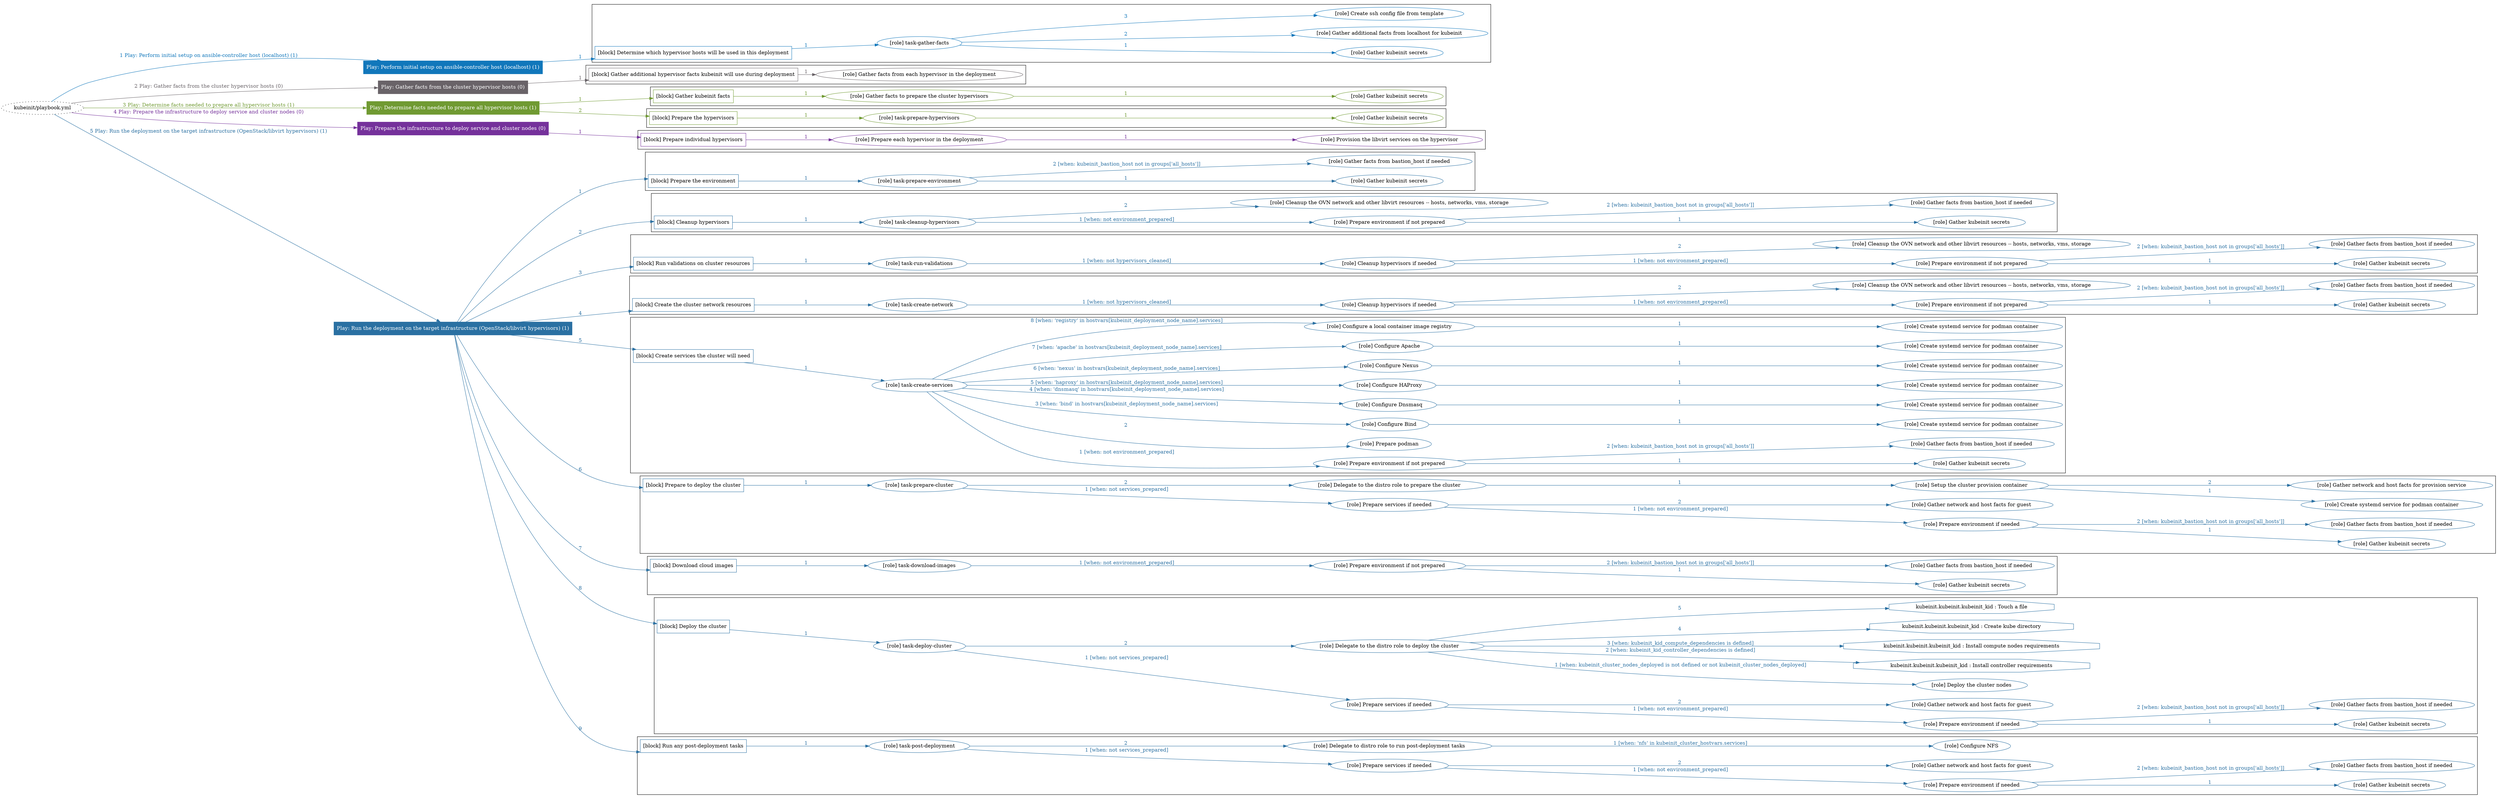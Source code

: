 digraph {
	graph [concentrate=true ordering=in rankdir=LR ratio=fill]
	edge [esep=5 sep=10]
	"kubeinit/playbook.yml" [URL="/home/runner/work/kubeinit/kubeinit/kubeinit/playbook.yml" id=playbook_64a145f0 style=dotted]
	"kubeinit/playbook.yml" -> play_cc6e1d07 [label="1 Play: Perform initial setup on ansible-controller host (localhost) (1)" color="#1177bb" fontcolor="#1177bb" id=edge_play_cc6e1d07 labeltooltip="1 Play: Perform initial setup on ansible-controller host (localhost) (1)" tooltip="1 Play: Perform initial setup on ansible-controller host (localhost) (1)"]
	subgraph "Play: Perform initial setup on ansible-controller host (localhost) (1)" {
		play_cc6e1d07 [label="Play: Perform initial setup on ansible-controller host (localhost) (1)" URL="/home/runner/work/kubeinit/kubeinit/kubeinit/playbook.yml" color="#1177bb" fontcolor="#ffffff" id=play_cc6e1d07 shape=box style=filled tooltip=localhost]
		play_cc6e1d07 -> block_f18b1931 [label=1 color="#1177bb" fontcolor="#1177bb" id=edge_block_f18b1931 labeltooltip=1 tooltip=1]
		subgraph cluster_block_f18b1931 {
			block_f18b1931 [label="[block] Determine which hypervisor hosts will be used in this deployment" URL="/home/runner/work/kubeinit/kubeinit/kubeinit/playbook.yml" color="#1177bb" id=block_f18b1931 labeltooltip="Determine which hypervisor hosts will be used in this deployment" shape=box tooltip="Determine which hypervisor hosts will be used in this deployment"]
			block_f18b1931 -> role_f9e455c3 [label="1 " color="#1177bb" fontcolor="#1177bb" id=edge_role_f9e455c3 labeltooltip="1 " tooltip="1 "]
			subgraph "task-gather-facts" {
				role_f9e455c3 [label="[role] task-gather-facts" URL="/home/runner/work/kubeinit/kubeinit/kubeinit/playbook.yml" color="#1177bb" id=role_f9e455c3 tooltip="task-gather-facts"]
				role_f9e455c3 -> role_58b0befa [label="1 " color="#1177bb" fontcolor="#1177bb" id=edge_role_58b0befa labeltooltip="1 " tooltip="1 "]
				subgraph "Gather kubeinit secrets" {
					role_58b0befa [label="[role] Gather kubeinit secrets" URL="/home/runner/.ansible/collections/ansible_collections/kubeinit/kubeinit/roles/kubeinit_prepare/tasks/build_hypervisors_group.yml" color="#1177bb" id=role_58b0befa tooltip="Gather kubeinit secrets"]
				}
				role_f9e455c3 -> role_3f8ba32d [label="2 " color="#1177bb" fontcolor="#1177bb" id=edge_role_3f8ba32d labeltooltip="2 " tooltip="2 "]
				subgraph "Gather additional facts from localhost for kubeinit" {
					role_3f8ba32d [label="[role] Gather additional facts from localhost for kubeinit" URL="/home/runner/.ansible/collections/ansible_collections/kubeinit/kubeinit/roles/kubeinit_prepare/tasks/build_hypervisors_group.yml" color="#1177bb" id=role_3f8ba32d tooltip="Gather additional facts from localhost for kubeinit"]
				}
				role_f9e455c3 -> role_2289143d [label="3 " color="#1177bb" fontcolor="#1177bb" id=edge_role_2289143d labeltooltip="3 " tooltip="3 "]
				subgraph "Create ssh config file from template" {
					role_2289143d [label="[role] Create ssh config file from template" URL="/home/runner/.ansible/collections/ansible_collections/kubeinit/kubeinit/roles/kubeinit_prepare/tasks/build_hypervisors_group.yml" color="#1177bb" id=role_2289143d tooltip="Create ssh config file from template"]
				}
			}
		}
	}
	"kubeinit/playbook.yml" -> play_9db75f7e [label="2 Play: Gather facts from the cluster hypervisor hosts (0)" color="#696368" fontcolor="#696368" id=edge_play_9db75f7e labeltooltip="2 Play: Gather facts from the cluster hypervisor hosts (0)" tooltip="2 Play: Gather facts from the cluster hypervisor hosts (0)"]
	subgraph "Play: Gather facts from the cluster hypervisor hosts (0)" {
		play_9db75f7e [label="Play: Gather facts from the cluster hypervisor hosts (0)" URL="/home/runner/work/kubeinit/kubeinit/kubeinit/playbook.yml" color="#696368" fontcolor="#ffffff" id=play_9db75f7e shape=box style=filled tooltip="Play: Gather facts from the cluster hypervisor hosts (0)"]
		play_9db75f7e -> block_31f31998 [label=1 color="#696368" fontcolor="#696368" id=edge_block_31f31998 labeltooltip=1 tooltip=1]
		subgraph cluster_block_31f31998 {
			block_31f31998 [label="[block] Gather additional hypervisor facts kubeinit will use during deployment" URL="/home/runner/work/kubeinit/kubeinit/kubeinit/playbook.yml" color="#696368" id=block_31f31998 labeltooltip="Gather additional hypervisor facts kubeinit will use during deployment" shape=box tooltip="Gather additional hypervisor facts kubeinit will use during deployment"]
			block_31f31998 -> role_bebaab04 [label="1 " color="#696368" fontcolor="#696368" id=edge_role_bebaab04 labeltooltip="1 " tooltip="1 "]
			subgraph "Gather facts from each hypervisor in the deployment" {
				role_bebaab04 [label="[role] Gather facts from each hypervisor in the deployment" URL="/home/runner/work/kubeinit/kubeinit/kubeinit/playbook.yml" color="#696368" id=role_bebaab04 tooltip="Gather facts from each hypervisor in the deployment"]
			}
		}
	}
	"kubeinit/playbook.yml" -> play_38fd67ba [label="3 Play: Determine facts needed to prepare all hypervisor hosts (1)" color="#709a32" fontcolor="#709a32" id=edge_play_38fd67ba labeltooltip="3 Play: Determine facts needed to prepare all hypervisor hosts (1)" tooltip="3 Play: Determine facts needed to prepare all hypervisor hosts (1)"]
	subgraph "Play: Determine facts needed to prepare all hypervisor hosts (1)" {
		play_38fd67ba [label="Play: Determine facts needed to prepare all hypervisor hosts (1)" URL="/home/runner/work/kubeinit/kubeinit/kubeinit/playbook.yml" color="#709a32" fontcolor="#ffffff" id=play_38fd67ba shape=box style=filled tooltip=localhost]
		play_38fd67ba -> block_1e07129d [label=1 color="#709a32" fontcolor="#709a32" id=edge_block_1e07129d labeltooltip=1 tooltip=1]
		subgraph cluster_block_1e07129d {
			block_1e07129d [label="[block] Gather kubeinit facts" URL="/home/runner/work/kubeinit/kubeinit/kubeinit/playbook.yml" color="#709a32" id=block_1e07129d labeltooltip="Gather kubeinit facts" shape=box tooltip="Gather kubeinit facts"]
			block_1e07129d -> role_f4dcea2b [label="1 " color="#709a32" fontcolor="#709a32" id=edge_role_f4dcea2b labeltooltip="1 " tooltip="1 "]
			subgraph "Gather facts to prepare the cluster hypervisors" {
				role_f4dcea2b [label="[role] Gather facts to prepare the cluster hypervisors" URL="/home/runner/work/kubeinit/kubeinit/kubeinit/playbook.yml" color="#709a32" id=role_f4dcea2b tooltip="Gather facts to prepare the cluster hypervisors"]
				role_f4dcea2b -> role_7af2872f [label="1 " color="#709a32" fontcolor="#709a32" id=edge_role_7af2872f labeltooltip="1 " tooltip="1 "]
				subgraph "Gather kubeinit secrets" {
					role_7af2872f [label="[role] Gather kubeinit secrets" URL="/home/runner/.ansible/collections/ansible_collections/kubeinit/kubeinit/roles/kubeinit_prepare/tasks/gather_kubeinit_facts.yml" color="#709a32" id=role_7af2872f tooltip="Gather kubeinit secrets"]
				}
			}
		}
		play_38fd67ba -> block_42c52e55 [label=2 color="#709a32" fontcolor="#709a32" id=edge_block_42c52e55 labeltooltip=2 tooltip=2]
		subgraph cluster_block_42c52e55 {
			block_42c52e55 [label="[block] Prepare the hypervisors" URL="/home/runner/work/kubeinit/kubeinit/kubeinit/playbook.yml" color="#709a32" id=block_42c52e55 labeltooltip="Prepare the hypervisors" shape=box tooltip="Prepare the hypervisors"]
			block_42c52e55 -> role_b489de8f [label="1 " color="#709a32" fontcolor="#709a32" id=edge_role_b489de8f labeltooltip="1 " tooltip="1 "]
			subgraph "task-prepare-hypervisors" {
				role_b489de8f [label="[role] task-prepare-hypervisors" URL="/home/runner/work/kubeinit/kubeinit/kubeinit/playbook.yml" color="#709a32" id=role_b489de8f tooltip="task-prepare-hypervisors"]
				role_b489de8f -> role_21cd0b67 [label="1 " color="#709a32" fontcolor="#709a32" id=edge_role_21cd0b67 labeltooltip="1 " tooltip="1 "]
				subgraph "Gather kubeinit secrets" {
					role_21cd0b67 [label="[role] Gather kubeinit secrets" URL="/home/runner/.ansible/collections/ansible_collections/kubeinit/kubeinit/roles/kubeinit_prepare/tasks/gather_kubeinit_facts.yml" color="#709a32" id=role_21cd0b67 tooltip="Gather kubeinit secrets"]
				}
			}
		}
	}
	"kubeinit/playbook.yml" -> play_2eb1f02c [label="4 Play: Prepare the infrastructure to deploy service and cluster nodes (0)" color="#75319b" fontcolor="#75319b" id=edge_play_2eb1f02c labeltooltip="4 Play: Prepare the infrastructure to deploy service and cluster nodes (0)" tooltip="4 Play: Prepare the infrastructure to deploy service and cluster nodes (0)"]
	subgraph "Play: Prepare the infrastructure to deploy service and cluster nodes (0)" {
		play_2eb1f02c [label="Play: Prepare the infrastructure to deploy service and cluster nodes (0)" URL="/home/runner/work/kubeinit/kubeinit/kubeinit/playbook.yml" color="#75319b" fontcolor="#ffffff" id=play_2eb1f02c shape=box style=filled tooltip="Play: Prepare the infrastructure to deploy service and cluster nodes (0)"]
		play_2eb1f02c -> block_1c3fbf42 [label=1 color="#75319b" fontcolor="#75319b" id=edge_block_1c3fbf42 labeltooltip=1 tooltip=1]
		subgraph cluster_block_1c3fbf42 {
			block_1c3fbf42 [label="[block] Prepare individual hypervisors" URL="/home/runner/work/kubeinit/kubeinit/kubeinit/playbook.yml" color="#75319b" id=block_1c3fbf42 labeltooltip="Prepare individual hypervisors" shape=box tooltip="Prepare individual hypervisors"]
			block_1c3fbf42 -> role_0508245c [label="1 " color="#75319b" fontcolor="#75319b" id=edge_role_0508245c labeltooltip="1 " tooltip="1 "]
			subgraph "Prepare each hypervisor in the deployment" {
				role_0508245c [label="[role] Prepare each hypervisor in the deployment" URL="/home/runner/work/kubeinit/kubeinit/kubeinit/playbook.yml" color="#75319b" id=role_0508245c tooltip="Prepare each hypervisor in the deployment"]
				role_0508245c -> role_af973d44 [label="1 " color="#75319b" fontcolor="#75319b" id=edge_role_af973d44 labeltooltip="1 " tooltip="1 "]
				subgraph "Provision the libvirt services on the hypervisor" {
					role_af973d44 [label="[role] Provision the libvirt services on the hypervisor" URL="/home/runner/.ansible/collections/ansible_collections/kubeinit/kubeinit/roles/kubeinit_prepare/tasks/prepare_hypervisor.yml" color="#75319b" id=role_af973d44 tooltip="Provision the libvirt services on the hypervisor"]
				}
			}
		}
	}
	"kubeinit/playbook.yml" -> play_481c82bc [label="5 Play: Run the deployment on the target infrastructure (OpenStack/libvirt hypervisors) (1)" color="#2a70a2" fontcolor="#2a70a2" id=edge_play_481c82bc labeltooltip="5 Play: Run the deployment on the target infrastructure (OpenStack/libvirt hypervisors) (1)" tooltip="5 Play: Run the deployment on the target infrastructure (OpenStack/libvirt hypervisors) (1)"]
	subgraph "Play: Run the deployment on the target infrastructure (OpenStack/libvirt hypervisors) (1)" {
		play_481c82bc [label="Play: Run the deployment on the target infrastructure (OpenStack/libvirt hypervisors) (1)" URL="/home/runner/work/kubeinit/kubeinit/kubeinit/playbook.yml" color="#2a70a2" fontcolor="#ffffff" id=play_481c82bc shape=box style=filled tooltip=localhost]
		play_481c82bc -> block_339f67f7 [label=1 color="#2a70a2" fontcolor="#2a70a2" id=edge_block_339f67f7 labeltooltip=1 tooltip=1]
		subgraph cluster_block_339f67f7 {
			block_339f67f7 [label="[block] Prepare the environment" URL="/home/runner/work/kubeinit/kubeinit/kubeinit/playbook.yml" color="#2a70a2" id=block_339f67f7 labeltooltip="Prepare the environment" shape=box tooltip="Prepare the environment"]
			block_339f67f7 -> role_cc443cbf [label="1 " color="#2a70a2" fontcolor="#2a70a2" id=edge_role_cc443cbf labeltooltip="1 " tooltip="1 "]
			subgraph "task-prepare-environment" {
				role_cc443cbf [label="[role] task-prepare-environment" URL="/home/runner/work/kubeinit/kubeinit/kubeinit/playbook.yml" color="#2a70a2" id=role_cc443cbf tooltip="task-prepare-environment"]
				role_cc443cbf -> role_97c2808d [label="1 " color="#2a70a2" fontcolor="#2a70a2" id=edge_role_97c2808d labeltooltip="1 " tooltip="1 "]
				subgraph "Gather kubeinit secrets" {
					role_97c2808d [label="[role] Gather kubeinit secrets" URL="/home/runner/.ansible/collections/ansible_collections/kubeinit/kubeinit/roles/kubeinit_prepare/tasks/gather_kubeinit_facts.yml" color="#2a70a2" id=role_97c2808d tooltip="Gather kubeinit secrets"]
				}
				role_cc443cbf -> role_b1cc89c8 [label="2 [when: kubeinit_bastion_host not in groups['all_hosts']]" color="#2a70a2" fontcolor="#2a70a2" id=edge_role_b1cc89c8 labeltooltip="2 [when: kubeinit_bastion_host not in groups['all_hosts']]" tooltip="2 [when: kubeinit_bastion_host not in groups['all_hosts']]"]
				subgraph "Gather facts from bastion_host if needed" {
					role_b1cc89c8 [label="[role] Gather facts from bastion_host if needed" URL="/home/runner/.ansible/collections/ansible_collections/kubeinit/kubeinit/roles/kubeinit_prepare/tasks/main.yml" color="#2a70a2" id=role_b1cc89c8 tooltip="Gather facts from bastion_host if needed"]
				}
			}
		}
		play_481c82bc -> block_efae0e7a [label=2 color="#2a70a2" fontcolor="#2a70a2" id=edge_block_efae0e7a labeltooltip=2 tooltip=2]
		subgraph cluster_block_efae0e7a {
			block_efae0e7a [label="[block] Cleanup hypervisors" URL="/home/runner/work/kubeinit/kubeinit/kubeinit/playbook.yml" color="#2a70a2" id=block_efae0e7a labeltooltip="Cleanup hypervisors" shape=box tooltip="Cleanup hypervisors"]
			block_efae0e7a -> role_164b37e6 [label="1 " color="#2a70a2" fontcolor="#2a70a2" id=edge_role_164b37e6 labeltooltip="1 " tooltip="1 "]
			subgraph "task-cleanup-hypervisors" {
				role_164b37e6 [label="[role] task-cleanup-hypervisors" URL="/home/runner/work/kubeinit/kubeinit/kubeinit/playbook.yml" color="#2a70a2" id=role_164b37e6 tooltip="task-cleanup-hypervisors"]
				role_164b37e6 -> role_336b89ba [label="1 [when: not environment_prepared]" color="#2a70a2" fontcolor="#2a70a2" id=edge_role_336b89ba labeltooltip="1 [when: not environment_prepared]" tooltip="1 [when: not environment_prepared]"]
				subgraph "Prepare environment if not prepared" {
					role_336b89ba [label="[role] Prepare environment if not prepared" URL="/home/runner/.ansible/collections/ansible_collections/kubeinit/kubeinit/roles/kubeinit_libvirt/tasks/cleanup_hypervisors.yml" color="#2a70a2" id=role_336b89ba tooltip="Prepare environment if not prepared"]
					role_336b89ba -> role_0cea6cd3 [label="1 " color="#2a70a2" fontcolor="#2a70a2" id=edge_role_0cea6cd3 labeltooltip="1 " tooltip="1 "]
					subgraph "Gather kubeinit secrets" {
						role_0cea6cd3 [label="[role] Gather kubeinit secrets" URL="/home/runner/.ansible/collections/ansible_collections/kubeinit/kubeinit/roles/kubeinit_prepare/tasks/gather_kubeinit_facts.yml" color="#2a70a2" id=role_0cea6cd3 tooltip="Gather kubeinit secrets"]
					}
					role_336b89ba -> role_8bc72a95 [label="2 [when: kubeinit_bastion_host not in groups['all_hosts']]" color="#2a70a2" fontcolor="#2a70a2" id=edge_role_8bc72a95 labeltooltip="2 [when: kubeinit_bastion_host not in groups['all_hosts']]" tooltip="2 [when: kubeinit_bastion_host not in groups['all_hosts']]"]
					subgraph "Gather facts from bastion_host if needed" {
						role_8bc72a95 [label="[role] Gather facts from bastion_host if needed" URL="/home/runner/.ansible/collections/ansible_collections/kubeinit/kubeinit/roles/kubeinit_prepare/tasks/main.yml" color="#2a70a2" id=role_8bc72a95 tooltip="Gather facts from bastion_host if needed"]
					}
				}
				role_164b37e6 -> role_93e77a44 [label="2 " color="#2a70a2" fontcolor="#2a70a2" id=edge_role_93e77a44 labeltooltip="2 " tooltip="2 "]
				subgraph "Cleanup the OVN network and other libvirt resources -- hosts, networks, vms, storage" {
					role_93e77a44 [label="[role] Cleanup the OVN network and other libvirt resources -- hosts, networks, vms, storage" URL="/home/runner/.ansible/collections/ansible_collections/kubeinit/kubeinit/roles/kubeinit_libvirt/tasks/cleanup_hypervisors.yml" color="#2a70a2" id=role_93e77a44 tooltip="Cleanup the OVN network and other libvirt resources -- hosts, networks, vms, storage"]
				}
			}
		}
		play_481c82bc -> block_7efc8ba5 [label=3 color="#2a70a2" fontcolor="#2a70a2" id=edge_block_7efc8ba5 labeltooltip=3 tooltip=3]
		subgraph cluster_block_7efc8ba5 {
			block_7efc8ba5 [label="[block] Run validations on cluster resources" URL="/home/runner/work/kubeinit/kubeinit/kubeinit/playbook.yml" color="#2a70a2" id=block_7efc8ba5 labeltooltip="Run validations on cluster resources" shape=box tooltip="Run validations on cluster resources"]
			block_7efc8ba5 -> role_6520f8e8 [label="1 " color="#2a70a2" fontcolor="#2a70a2" id=edge_role_6520f8e8 labeltooltip="1 " tooltip="1 "]
			subgraph "task-run-validations" {
				role_6520f8e8 [label="[role] task-run-validations" URL="/home/runner/work/kubeinit/kubeinit/kubeinit/playbook.yml" color="#2a70a2" id=role_6520f8e8 tooltip="task-run-validations"]
				role_6520f8e8 -> role_f7d54a80 [label="1 [when: not hypervisors_cleaned]" color="#2a70a2" fontcolor="#2a70a2" id=edge_role_f7d54a80 labeltooltip="1 [when: not hypervisors_cleaned]" tooltip="1 [when: not hypervisors_cleaned]"]
				subgraph "Cleanup hypervisors if needed" {
					role_f7d54a80 [label="[role] Cleanup hypervisors if needed" URL="/home/runner/.ansible/collections/ansible_collections/kubeinit/kubeinit/roles/kubeinit_validations/tasks/main.yml" color="#2a70a2" id=role_f7d54a80 tooltip="Cleanup hypervisors if needed"]
					role_f7d54a80 -> role_961e20c1 [label="1 [when: not environment_prepared]" color="#2a70a2" fontcolor="#2a70a2" id=edge_role_961e20c1 labeltooltip="1 [when: not environment_prepared]" tooltip="1 [when: not environment_prepared]"]
					subgraph "Prepare environment if not prepared" {
						role_961e20c1 [label="[role] Prepare environment if not prepared" URL="/home/runner/.ansible/collections/ansible_collections/kubeinit/kubeinit/roles/kubeinit_libvirt/tasks/cleanup_hypervisors.yml" color="#2a70a2" id=role_961e20c1 tooltip="Prepare environment if not prepared"]
						role_961e20c1 -> role_a36c8fa9 [label="1 " color="#2a70a2" fontcolor="#2a70a2" id=edge_role_a36c8fa9 labeltooltip="1 " tooltip="1 "]
						subgraph "Gather kubeinit secrets" {
							role_a36c8fa9 [label="[role] Gather kubeinit secrets" URL="/home/runner/.ansible/collections/ansible_collections/kubeinit/kubeinit/roles/kubeinit_prepare/tasks/gather_kubeinit_facts.yml" color="#2a70a2" id=role_a36c8fa9 tooltip="Gather kubeinit secrets"]
						}
						role_961e20c1 -> role_00ce6e0b [label="2 [when: kubeinit_bastion_host not in groups['all_hosts']]" color="#2a70a2" fontcolor="#2a70a2" id=edge_role_00ce6e0b labeltooltip="2 [when: kubeinit_bastion_host not in groups['all_hosts']]" tooltip="2 [when: kubeinit_bastion_host not in groups['all_hosts']]"]
						subgraph "Gather facts from bastion_host if needed" {
							role_00ce6e0b [label="[role] Gather facts from bastion_host if needed" URL="/home/runner/.ansible/collections/ansible_collections/kubeinit/kubeinit/roles/kubeinit_prepare/tasks/main.yml" color="#2a70a2" id=role_00ce6e0b tooltip="Gather facts from bastion_host if needed"]
						}
					}
					role_f7d54a80 -> role_e06c3e8f [label="2 " color="#2a70a2" fontcolor="#2a70a2" id=edge_role_e06c3e8f labeltooltip="2 " tooltip="2 "]
					subgraph "Cleanup the OVN network and other libvirt resources -- hosts, networks, vms, storage" {
						role_e06c3e8f [label="[role] Cleanup the OVN network and other libvirt resources -- hosts, networks, vms, storage" URL="/home/runner/.ansible/collections/ansible_collections/kubeinit/kubeinit/roles/kubeinit_libvirt/tasks/cleanup_hypervisors.yml" color="#2a70a2" id=role_e06c3e8f tooltip="Cleanup the OVN network and other libvirt resources -- hosts, networks, vms, storage"]
					}
				}
			}
		}
		play_481c82bc -> block_29ed4a0e [label=4 color="#2a70a2" fontcolor="#2a70a2" id=edge_block_29ed4a0e labeltooltip=4 tooltip=4]
		subgraph cluster_block_29ed4a0e {
			block_29ed4a0e [label="[block] Create the cluster network resources" URL="/home/runner/work/kubeinit/kubeinit/kubeinit/playbook.yml" color="#2a70a2" id=block_29ed4a0e labeltooltip="Create the cluster network resources" shape=box tooltip="Create the cluster network resources"]
			block_29ed4a0e -> role_d4fd0c76 [label="1 " color="#2a70a2" fontcolor="#2a70a2" id=edge_role_d4fd0c76 labeltooltip="1 " tooltip="1 "]
			subgraph "task-create-network" {
				role_d4fd0c76 [label="[role] task-create-network" URL="/home/runner/work/kubeinit/kubeinit/kubeinit/playbook.yml" color="#2a70a2" id=role_d4fd0c76 tooltip="task-create-network"]
				role_d4fd0c76 -> role_c97cba54 [label="1 [when: not hypervisors_cleaned]" color="#2a70a2" fontcolor="#2a70a2" id=edge_role_c97cba54 labeltooltip="1 [when: not hypervisors_cleaned]" tooltip="1 [when: not hypervisors_cleaned]"]
				subgraph "Cleanup hypervisors if needed" {
					role_c97cba54 [label="[role] Cleanup hypervisors if needed" URL="/home/runner/.ansible/collections/ansible_collections/kubeinit/kubeinit/roles/kubeinit_libvirt/tasks/create_network.yml" color="#2a70a2" id=role_c97cba54 tooltip="Cleanup hypervisors if needed"]
					role_c97cba54 -> role_83403e7d [label="1 [when: not environment_prepared]" color="#2a70a2" fontcolor="#2a70a2" id=edge_role_83403e7d labeltooltip="1 [when: not environment_prepared]" tooltip="1 [when: not environment_prepared]"]
					subgraph "Prepare environment if not prepared" {
						role_83403e7d [label="[role] Prepare environment if not prepared" URL="/home/runner/.ansible/collections/ansible_collections/kubeinit/kubeinit/roles/kubeinit_libvirt/tasks/cleanup_hypervisors.yml" color="#2a70a2" id=role_83403e7d tooltip="Prepare environment if not prepared"]
						role_83403e7d -> role_6cb3b03d [label="1 " color="#2a70a2" fontcolor="#2a70a2" id=edge_role_6cb3b03d labeltooltip="1 " tooltip="1 "]
						subgraph "Gather kubeinit secrets" {
							role_6cb3b03d [label="[role] Gather kubeinit secrets" URL="/home/runner/.ansible/collections/ansible_collections/kubeinit/kubeinit/roles/kubeinit_prepare/tasks/gather_kubeinit_facts.yml" color="#2a70a2" id=role_6cb3b03d tooltip="Gather kubeinit secrets"]
						}
						role_83403e7d -> role_2eb1b0ed [label="2 [when: kubeinit_bastion_host not in groups['all_hosts']]" color="#2a70a2" fontcolor="#2a70a2" id=edge_role_2eb1b0ed labeltooltip="2 [when: kubeinit_bastion_host not in groups['all_hosts']]" tooltip="2 [when: kubeinit_bastion_host not in groups['all_hosts']]"]
						subgraph "Gather facts from bastion_host if needed" {
							role_2eb1b0ed [label="[role] Gather facts from bastion_host if needed" URL="/home/runner/.ansible/collections/ansible_collections/kubeinit/kubeinit/roles/kubeinit_prepare/tasks/main.yml" color="#2a70a2" id=role_2eb1b0ed tooltip="Gather facts from bastion_host if needed"]
						}
					}
					role_c97cba54 -> role_08e0553e [label="2 " color="#2a70a2" fontcolor="#2a70a2" id=edge_role_08e0553e labeltooltip="2 " tooltip="2 "]
					subgraph "Cleanup the OVN network and other libvirt resources -- hosts, networks, vms, storage" {
						role_08e0553e [label="[role] Cleanup the OVN network and other libvirt resources -- hosts, networks, vms, storage" URL="/home/runner/.ansible/collections/ansible_collections/kubeinit/kubeinit/roles/kubeinit_libvirt/tasks/cleanup_hypervisors.yml" color="#2a70a2" id=role_08e0553e tooltip="Cleanup the OVN network and other libvirt resources -- hosts, networks, vms, storage"]
					}
				}
			}
		}
		play_481c82bc -> block_6b0f9d6f [label=5 color="#2a70a2" fontcolor="#2a70a2" id=edge_block_6b0f9d6f labeltooltip=5 tooltip=5]
		subgraph cluster_block_6b0f9d6f {
			block_6b0f9d6f [label="[block] Create services the cluster will need" URL="/home/runner/work/kubeinit/kubeinit/kubeinit/playbook.yml" color="#2a70a2" id=block_6b0f9d6f labeltooltip="Create services the cluster will need" shape=box tooltip="Create services the cluster will need"]
			block_6b0f9d6f -> role_ec4efb71 [label="1 " color="#2a70a2" fontcolor="#2a70a2" id=edge_role_ec4efb71 labeltooltip="1 " tooltip="1 "]
			subgraph "task-create-services" {
				role_ec4efb71 [label="[role] task-create-services" URL="/home/runner/work/kubeinit/kubeinit/kubeinit/playbook.yml" color="#2a70a2" id=role_ec4efb71 tooltip="task-create-services"]
				role_ec4efb71 -> role_4a3dad45 [label="1 [when: not environment_prepared]" color="#2a70a2" fontcolor="#2a70a2" id=edge_role_4a3dad45 labeltooltip="1 [when: not environment_prepared]" tooltip="1 [when: not environment_prepared]"]
				subgraph "Prepare environment if not prepared" {
					role_4a3dad45 [label="[role] Prepare environment if not prepared" URL="/home/runner/.ansible/collections/ansible_collections/kubeinit/kubeinit/roles/kubeinit_services/tasks/main.yml" color="#2a70a2" id=role_4a3dad45 tooltip="Prepare environment if not prepared"]
					role_4a3dad45 -> role_1c77056e [label="1 " color="#2a70a2" fontcolor="#2a70a2" id=edge_role_1c77056e labeltooltip="1 " tooltip="1 "]
					subgraph "Gather kubeinit secrets" {
						role_1c77056e [label="[role] Gather kubeinit secrets" URL="/home/runner/.ansible/collections/ansible_collections/kubeinit/kubeinit/roles/kubeinit_prepare/tasks/gather_kubeinit_facts.yml" color="#2a70a2" id=role_1c77056e tooltip="Gather kubeinit secrets"]
					}
					role_4a3dad45 -> role_f43a2911 [label="2 [when: kubeinit_bastion_host not in groups['all_hosts']]" color="#2a70a2" fontcolor="#2a70a2" id=edge_role_f43a2911 labeltooltip="2 [when: kubeinit_bastion_host not in groups['all_hosts']]" tooltip="2 [when: kubeinit_bastion_host not in groups['all_hosts']]"]
					subgraph "Gather facts from bastion_host if needed" {
						role_f43a2911 [label="[role] Gather facts from bastion_host if needed" URL="/home/runner/.ansible/collections/ansible_collections/kubeinit/kubeinit/roles/kubeinit_prepare/tasks/main.yml" color="#2a70a2" id=role_f43a2911 tooltip="Gather facts from bastion_host if needed"]
					}
				}
				role_ec4efb71 -> role_00c4933a [label="2 " color="#2a70a2" fontcolor="#2a70a2" id=edge_role_00c4933a labeltooltip="2 " tooltip="2 "]
				subgraph "Prepare podman" {
					role_00c4933a [label="[role] Prepare podman" URL="/home/runner/.ansible/collections/ansible_collections/kubeinit/kubeinit/roles/kubeinit_services/tasks/00_create_service_pod.yml" color="#2a70a2" id=role_00c4933a tooltip="Prepare podman"]
				}
				role_ec4efb71 -> role_dd1010ed [label="3 [when: 'bind' in hostvars[kubeinit_deployment_node_name].services]" color="#2a70a2" fontcolor="#2a70a2" id=edge_role_dd1010ed labeltooltip="3 [when: 'bind' in hostvars[kubeinit_deployment_node_name].services]" tooltip="3 [when: 'bind' in hostvars[kubeinit_deployment_node_name].services]"]
				subgraph "Configure Bind" {
					role_dd1010ed [label="[role] Configure Bind" URL="/home/runner/.ansible/collections/ansible_collections/kubeinit/kubeinit/roles/kubeinit_services/tasks/start_services_containers.yml" color="#2a70a2" id=role_dd1010ed tooltip="Configure Bind"]
					role_dd1010ed -> role_ff658266 [label="1 " color="#2a70a2" fontcolor="#2a70a2" id=edge_role_ff658266 labeltooltip="1 " tooltip="1 "]
					subgraph "Create systemd service for podman container" {
						role_ff658266 [label="[role] Create systemd service for podman container" URL="/home/runner/.ansible/collections/ansible_collections/kubeinit/kubeinit/roles/kubeinit_bind/tasks/main.yml" color="#2a70a2" id=role_ff658266 tooltip="Create systemd service for podman container"]
					}
				}
				role_ec4efb71 -> role_8cb111cb [label="4 [when: 'dnsmasq' in hostvars[kubeinit_deployment_node_name].services]" color="#2a70a2" fontcolor="#2a70a2" id=edge_role_8cb111cb labeltooltip="4 [when: 'dnsmasq' in hostvars[kubeinit_deployment_node_name].services]" tooltip="4 [when: 'dnsmasq' in hostvars[kubeinit_deployment_node_name].services]"]
				subgraph "Configure Dnsmasq" {
					role_8cb111cb [label="[role] Configure Dnsmasq" URL="/home/runner/.ansible/collections/ansible_collections/kubeinit/kubeinit/roles/kubeinit_services/tasks/start_services_containers.yml" color="#2a70a2" id=role_8cb111cb tooltip="Configure Dnsmasq"]
					role_8cb111cb -> role_44d2c7f7 [label="1 " color="#2a70a2" fontcolor="#2a70a2" id=edge_role_44d2c7f7 labeltooltip="1 " tooltip="1 "]
					subgraph "Create systemd service for podman container" {
						role_44d2c7f7 [label="[role] Create systemd service for podman container" URL="/home/runner/.ansible/collections/ansible_collections/kubeinit/kubeinit/roles/kubeinit_dnsmasq/tasks/main.yml" color="#2a70a2" id=role_44d2c7f7 tooltip="Create systemd service for podman container"]
					}
				}
				role_ec4efb71 -> role_eaa1306d [label="5 [when: 'haproxy' in hostvars[kubeinit_deployment_node_name].services]" color="#2a70a2" fontcolor="#2a70a2" id=edge_role_eaa1306d labeltooltip="5 [when: 'haproxy' in hostvars[kubeinit_deployment_node_name].services]" tooltip="5 [when: 'haproxy' in hostvars[kubeinit_deployment_node_name].services]"]
				subgraph "Configure HAProxy" {
					role_eaa1306d [label="[role] Configure HAProxy" URL="/home/runner/.ansible/collections/ansible_collections/kubeinit/kubeinit/roles/kubeinit_services/tasks/start_services_containers.yml" color="#2a70a2" id=role_eaa1306d tooltip="Configure HAProxy"]
					role_eaa1306d -> role_e2930cf2 [label="1 " color="#2a70a2" fontcolor="#2a70a2" id=edge_role_e2930cf2 labeltooltip="1 " tooltip="1 "]
					subgraph "Create systemd service for podman container" {
						role_e2930cf2 [label="[role] Create systemd service for podman container" URL="/home/runner/.ansible/collections/ansible_collections/kubeinit/kubeinit/roles/kubeinit_haproxy/tasks/main.yml" color="#2a70a2" id=role_e2930cf2 tooltip="Create systemd service for podman container"]
					}
				}
				role_ec4efb71 -> role_beacba58 [label="6 [when: 'nexus' in hostvars[kubeinit_deployment_node_name].services]" color="#2a70a2" fontcolor="#2a70a2" id=edge_role_beacba58 labeltooltip="6 [when: 'nexus' in hostvars[kubeinit_deployment_node_name].services]" tooltip="6 [when: 'nexus' in hostvars[kubeinit_deployment_node_name].services]"]
				subgraph "Configure Nexus" {
					role_beacba58 [label="[role] Configure Nexus" URL="/home/runner/.ansible/collections/ansible_collections/kubeinit/kubeinit/roles/kubeinit_services/tasks/start_services_containers.yml" color="#2a70a2" id=role_beacba58 tooltip="Configure Nexus"]
					role_beacba58 -> role_2fdec43c [label="1 " color="#2a70a2" fontcolor="#2a70a2" id=edge_role_2fdec43c labeltooltip="1 " tooltip="1 "]
					subgraph "Create systemd service for podman container" {
						role_2fdec43c [label="[role] Create systemd service for podman container" URL="/home/runner/.ansible/collections/ansible_collections/kubeinit/kubeinit/roles/kubeinit_nexus/tasks/main.yml" color="#2a70a2" id=role_2fdec43c tooltip="Create systemd service for podman container"]
					}
				}
				role_ec4efb71 -> role_d9e72726 [label="7 [when: 'apache' in hostvars[kubeinit_deployment_node_name].services]" color="#2a70a2" fontcolor="#2a70a2" id=edge_role_d9e72726 labeltooltip="7 [when: 'apache' in hostvars[kubeinit_deployment_node_name].services]" tooltip="7 [when: 'apache' in hostvars[kubeinit_deployment_node_name].services]"]
				subgraph "Configure Apache" {
					role_d9e72726 [label="[role] Configure Apache" URL="/home/runner/.ansible/collections/ansible_collections/kubeinit/kubeinit/roles/kubeinit_services/tasks/start_services_containers.yml" color="#2a70a2" id=role_d9e72726 tooltip="Configure Apache"]
					role_d9e72726 -> role_f3966fe8 [label="1 " color="#2a70a2" fontcolor="#2a70a2" id=edge_role_f3966fe8 labeltooltip="1 " tooltip="1 "]
					subgraph "Create systemd service for podman container" {
						role_f3966fe8 [label="[role] Create systemd service for podman container" URL="/home/runner/.ansible/collections/ansible_collections/kubeinit/kubeinit/roles/kubeinit_apache/tasks/main.yml" color="#2a70a2" id=role_f3966fe8 tooltip="Create systemd service for podman container"]
					}
				}
				role_ec4efb71 -> role_ac70dd09 [label="8 [when: 'registry' in hostvars[kubeinit_deployment_node_name].services]" color="#2a70a2" fontcolor="#2a70a2" id=edge_role_ac70dd09 labeltooltip="8 [when: 'registry' in hostvars[kubeinit_deployment_node_name].services]" tooltip="8 [when: 'registry' in hostvars[kubeinit_deployment_node_name].services]"]
				subgraph "Configure a local container image registry" {
					role_ac70dd09 [label="[role] Configure a local container image registry" URL="/home/runner/.ansible/collections/ansible_collections/kubeinit/kubeinit/roles/kubeinit_services/tasks/start_services_containers.yml" color="#2a70a2" id=role_ac70dd09 tooltip="Configure a local container image registry"]
					role_ac70dd09 -> role_1df7a669 [label="1 " color="#2a70a2" fontcolor="#2a70a2" id=edge_role_1df7a669 labeltooltip="1 " tooltip="1 "]
					subgraph "Create systemd service for podman container" {
						role_1df7a669 [label="[role] Create systemd service for podman container" URL="/home/runner/.ansible/collections/ansible_collections/kubeinit/kubeinit/roles/kubeinit_registry/tasks/main.yml" color="#2a70a2" id=role_1df7a669 tooltip="Create systemd service for podman container"]
					}
				}
			}
		}
		play_481c82bc -> block_ac7426f8 [label=6 color="#2a70a2" fontcolor="#2a70a2" id=edge_block_ac7426f8 labeltooltip=6 tooltip=6]
		subgraph cluster_block_ac7426f8 {
			block_ac7426f8 [label="[block] Prepare to deploy the cluster" URL="/home/runner/work/kubeinit/kubeinit/kubeinit/playbook.yml" color="#2a70a2" id=block_ac7426f8 labeltooltip="Prepare to deploy the cluster" shape=box tooltip="Prepare to deploy the cluster"]
			block_ac7426f8 -> role_4f53ce26 [label="1 " color="#2a70a2" fontcolor="#2a70a2" id=edge_role_4f53ce26 labeltooltip="1 " tooltip="1 "]
			subgraph "task-prepare-cluster" {
				role_4f53ce26 [label="[role] task-prepare-cluster" URL="/home/runner/work/kubeinit/kubeinit/kubeinit/playbook.yml" color="#2a70a2" id=role_4f53ce26 tooltip="task-prepare-cluster"]
				role_4f53ce26 -> role_d2b90be4 [label="1 [when: not services_prepared]" color="#2a70a2" fontcolor="#2a70a2" id=edge_role_d2b90be4 labeltooltip="1 [when: not services_prepared]" tooltip="1 [when: not services_prepared]"]
				subgraph "Prepare services if needed" {
					role_d2b90be4 [label="[role] Prepare services if needed" URL="/home/runner/.ansible/collections/ansible_collections/kubeinit/kubeinit/roles/kubeinit_prepare/tasks/prepare_cluster.yml" color="#2a70a2" id=role_d2b90be4 tooltip="Prepare services if needed"]
					role_d2b90be4 -> role_853ecfd3 [label="1 [when: not environment_prepared]" color="#2a70a2" fontcolor="#2a70a2" id=edge_role_853ecfd3 labeltooltip="1 [when: not environment_prepared]" tooltip="1 [when: not environment_prepared]"]
					subgraph "Prepare environment if needed" {
						role_853ecfd3 [label="[role] Prepare environment if needed" URL="/home/runner/.ansible/collections/ansible_collections/kubeinit/kubeinit/roles/kubeinit_services/tasks/prepare_services.yml" color="#2a70a2" id=role_853ecfd3 tooltip="Prepare environment if needed"]
						role_853ecfd3 -> role_073f69eb [label="1 " color="#2a70a2" fontcolor="#2a70a2" id=edge_role_073f69eb labeltooltip="1 " tooltip="1 "]
						subgraph "Gather kubeinit secrets" {
							role_073f69eb [label="[role] Gather kubeinit secrets" URL="/home/runner/.ansible/collections/ansible_collections/kubeinit/kubeinit/roles/kubeinit_prepare/tasks/gather_kubeinit_facts.yml" color="#2a70a2" id=role_073f69eb tooltip="Gather kubeinit secrets"]
						}
						role_853ecfd3 -> role_e23fccb0 [label="2 [when: kubeinit_bastion_host not in groups['all_hosts']]" color="#2a70a2" fontcolor="#2a70a2" id=edge_role_e23fccb0 labeltooltip="2 [when: kubeinit_bastion_host not in groups['all_hosts']]" tooltip="2 [when: kubeinit_bastion_host not in groups['all_hosts']]"]
						subgraph "Gather facts from bastion_host if needed" {
							role_e23fccb0 [label="[role] Gather facts from bastion_host if needed" URL="/home/runner/.ansible/collections/ansible_collections/kubeinit/kubeinit/roles/kubeinit_prepare/tasks/main.yml" color="#2a70a2" id=role_e23fccb0 tooltip="Gather facts from bastion_host if needed"]
						}
					}
					role_d2b90be4 -> role_92e01b63 [label="2 " color="#2a70a2" fontcolor="#2a70a2" id=edge_role_92e01b63 labeltooltip="2 " tooltip="2 "]
					subgraph "Gather network and host facts for guest" {
						role_92e01b63 [label="[role] Gather network and host facts for guest" URL="/home/runner/.ansible/collections/ansible_collections/kubeinit/kubeinit/roles/kubeinit_services/tasks/prepare_services.yml" color="#2a70a2" id=role_92e01b63 tooltip="Gather network and host facts for guest"]
					}
				}
				role_4f53ce26 -> role_c6832ea6 [label="2 " color="#2a70a2" fontcolor="#2a70a2" id=edge_role_c6832ea6 labeltooltip="2 " tooltip="2 "]
				subgraph "Delegate to the distro role to prepare the cluster" {
					role_c6832ea6 [label="[role] Delegate to the distro role to prepare the cluster" URL="/home/runner/.ansible/collections/ansible_collections/kubeinit/kubeinit/roles/kubeinit_prepare/tasks/prepare_cluster.yml" color="#2a70a2" id=role_c6832ea6 tooltip="Delegate to the distro role to prepare the cluster"]
					role_c6832ea6 -> role_a129fbce [label="1 " color="#2a70a2" fontcolor="#2a70a2" id=edge_role_a129fbce labeltooltip="1 " tooltip="1 "]
					subgraph "Setup the cluster provision container" {
						role_a129fbce [label="[role] Setup the cluster provision container" URL="/home/runner/.ansible/collections/ansible_collections/kubeinit/kubeinit/roles/kubeinit_kid/tasks/prepare_cluster.yml" color="#2a70a2" id=role_a129fbce tooltip="Setup the cluster provision container"]
						role_a129fbce -> role_3ff40323 [label="1 " color="#2a70a2" fontcolor="#2a70a2" id=edge_role_3ff40323 labeltooltip="1 " tooltip="1 "]
						subgraph "Create systemd service for podman container" {
							role_3ff40323 [label="[role] Create systemd service for podman container" URL="/home/runner/.ansible/collections/ansible_collections/kubeinit/kubeinit/roles/kubeinit_services/tasks/create_provision_container.yml" color="#2a70a2" id=role_3ff40323 tooltip="Create systemd service for podman container"]
						}
						role_a129fbce -> role_1c628748 [label="2 " color="#2a70a2" fontcolor="#2a70a2" id=edge_role_1c628748 labeltooltip="2 " tooltip="2 "]
						subgraph "Gather network and host facts for provision service" {
							role_1c628748 [label="[role] Gather network and host facts for provision service" URL="/home/runner/.ansible/collections/ansible_collections/kubeinit/kubeinit/roles/kubeinit_services/tasks/create_provision_container.yml" color="#2a70a2" id=role_1c628748 tooltip="Gather network and host facts for provision service"]
						}
					}
				}
			}
		}
		play_481c82bc -> block_0878d436 [label=7 color="#2a70a2" fontcolor="#2a70a2" id=edge_block_0878d436 labeltooltip=7 tooltip=7]
		subgraph cluster_block_0878d436 {
			block_0878d436 [label="[block] Download cloud images" URL="/home/runner/work/kubeinit/kubeinit/kubeinit/playbook.yml" color="#2a70a2" id=block_0878d436 labeltooltip="Download cloud images" shape=box tooltip="Download cloud images"]
			block_0878d436 -> role_67e0fa35 [label="1 " color="#2a70a2" fontcolor="#2a70a2" id=edge_role_67e0fa35 labeltooltip="1 " tooltip="1 "]
			subgraph "task-download-images" {
				role_67e0fa35 [label="[role] task-download-images" URL="/home/runner/work/kubeinit/kubeinit/kubeinit/playbook.yml" color="#2a70a2" id=role_67e0fa35 tooltip="task-download-images"]
				role_67e0fa35 -> role_b4226bb3 [label="1 [when: not environment_prepared]" color="#2a70a2" fontcolor="#2a70a2" id=edge_role_b4226bb3 labeltooltip="1 [when: not environment_prepared]" tooltip="1 [when: not environment_prepared]"]
				subgraph "Prepare environment if not prepared" {
					role_b4226bb3 [label="[role] Prepare environment if not prepared" URL="/home/runner/.ansible/collections/ansible_collections/kubeinit/kubeinit/roles/kubeinit_libvirt/tasks/download_cloud_images.yml" color="#2a70a2" id=role_b4226bb3 tooltip="Prepare environment if not prepared"]
					role_b4226bb3 -> role_ea7f3f30 [label="1 " color="#2a70a2" fontcolor="#2a70a2" id=edge_role_ea7f3f30 labeltooltip="1 " tooltip="1 "]
					subgraph "Gather kubeinit secrets" {
						role_ea7f3f30 [label="[role] Gather kubeinit secrets" URL="/home/runner/.ansible/collections/ansible_collections/kubeinit/kubeinit/roles/kubeinit_prepare/tasks/gather_kubeinit_facts.yml" color="#2a70a2" id=role_ea7f3f30 tooltip="Gather kubeinit secrets"]
					}
					role_b4226bb3 -> role_49c42c4a [label="2 [when: kubeinit_bastion_host not in groups['all_hosts']]" color="#2a70a2" fontcolor="#2a70a2" id=edge_role_49c42c4a labeltooltip="2 [when: kubeinit_bastion_host not in groups['all_hosts']]" tooltip="2 [when: kubeinit_bastion_host not in groups['all_hosts']]"]
					subgraph "Gather facts from bastion_host if needed" {
						role_49c42c4a [label="[role] Gather facts from bastion_host if needed" URL="/home/runner/.ansible/collections/ansible_collections/kubeinit/kubeinit/roles/kubeinit_prepare/tasks/main.yml" color="#2a70a2" id=role_49c42c4a tooltip="Gather facts from bastion_host if needed"]
					}
				}
			}
		}
		play_481c82bc -> block_99570bf1 [label=8 color="#2a70a2" fontcolor="#2a70a2" id=edge_block_99570bf1 labeltooltip=8 tooltip=8]
		subgraph cluster_block_99570bf1 {
			block_99570bf1 [label="[block] Deploy the cluster" URL="/home/runner/work/kubeinit/kubeinit/kubeinit/playbook.yml" color="#2a70a2" id=block_99570bf1 labeltooltip="Deploy the cluster" shape=box tooltip="Deploy the cluster"]
			block_99570bf1 -> role_2e739750 [label="1 " color="#2a70a2" fontcolor="#2a70a2" id=edge_role_2e739750 labeltooltip="1 " tooltip="1 "]
			subgraph "task-deploy-cluster" {
				role_2e739750 [label="[role] task-deploy-cluster" URL="/home/runner/work/kubeinit/kubeinit/kubeinit/playbook.yml" color="#2a70a2" id=role_2e739750 tooltip="task-deploy-cluster"]
				role_2e739750 -> role_6cfecb52 [label="1 [when: not services_prepared]" color="#2a70a2" fontcolor="#2a70a2" id=edge_role_6cfecb52 labeltooltip="1 [when: not services_prepared]" tooltip="1 [when: not services_prepared]"]
				subgraph "Prepare services if needed" {
					role_6cfecb52 [label="[role] Prepare services if needed" URL="/home/runner/.ansible/collections/ansible_collections/kubeinit/kubeinit/roles/kubeinit_prepare/tasks/deploy_cluster.yml" color="#2a70a2" id=role_6cfecb52 tooltip="Prepare services if needed"]
					role_6cfecb52 -> role_c21dd0e0 [label="1 [when: not environment_prepared]" color="#2a70a2" fontcolor="#2a70a2" id=edge_role_c21dd0e0 labeltooltip="1 [when: not environment_prepared]" tooltip="1 [when: not environment_prepared]"]
					subgraph "Prepare environment if needed" {
						role_c21dd0e0 [label="[role] Prepare environment if needed" URL="/home/runner/.ansible/collections/ansible_collections/kubeinit/kubeinit/roles/kubeinit_services/tasks/prepare_services.yml" color="#2a70a2" id=role_c21dd0e0 tooltip="Prepare environment if needed"]
						role_c21dd0e0 -> role_2177d982 [label="1 " color="#2a70a2" fontcolor="#2a70a2" id=edge_role_2177d982 labeltooltip="1 " tooltip="1 "]
						subgraph "Gather kubeinit secrets" {
							role_2177d982 [label="[role] Gather kubeinit secrets" URL="/home/runner/.ansible/collections/ansible_collections/kubeinit/kubeinit/roles/kubeinit_prepare/tasks/gather_kubeinit_facts.yml" color="#2a70a2" id=role_2177d982 tooltip="Gather kubeinit secrets"]
						}
						role_c21dd0e0 -> role_dd61d2ef [label="2 [when: kubeinit_bastion_host not in groups['all_hosts']]" color="#2a70a2" fontcolor="#2a70a2" id=edge_role_dd61d2ef labeltooltip="2 [when: kubeinit_bastion_host not in groups['all_hosts']]" tooltip="2 [when: kubeinit_bastion_host not in groups['all_hosts']]"]
						subgraph "Gather facts from bastion_host if needed" {
							role_dd61d2ef [label="[role] Gather facts from bastion_host if needed" URL="/home/runner/.ansible/collections/ansible_collections/kubeinit/kubeinit/roles/kubeinit_prepare/tasks/main.yml" color="#2a70a2" id=role_dd61d2ef tooltip="Gather facts from bastion_host if needed"]
						}
					}
					role_6cfecb52 -> role_51b77bfd [label="2 " color="#2a70a2" fontcolor="#2a70a2" id=edge_role_51b77bfd labeltooltip="2 " tooltip="2 "]
					subgraph "Gather network and host facts for guest" {
						role_51b77bfd [label="[role] Gather network and host facts for guest" URL="/home/runner/.ansible/collections/ansible_collections/kubeinit/kubeinit/roles/kubeinit_services/tasks/prepare_services.yml" color="#2a70a2" id=role_51b77bfd tooltip="Gather network and host facts for guest"]
					}
				}
				role_2e739750 -> role_ff1e3a5d [label="2 " color="#2a70a2" fontcolor="#2a70a2" id=edge_role_ff1e3a5d labeltooltip="2 " tooltip="2 "]
				subgraph "Delegate to the distro role to deploy the cluster" {
					role_ff1e3a5d [label="[role] Delegate to the distro role to deploy the cluster" URL="/home/runner/.ansible/collections/ansible_collections/kubeinit/kubeinit/roles/kubeinit_prepare/tasks/deploy_cluster.yml" color="#2a70a2" id=role_ff1e3a5d tooltip="Delegate to the distro role to deploy the cluster"]
					role_ff1e3a5d -> role_eb87d4e2 [label="1 [when: kubeinit_cluster_nodes_deployed is not defined or not kubeinit_cluster_nodes_deployed]" color="#2a70a2" fontcolor="#2a70a2" id=edge_role_eb87d4e2 labeltooltip="1 [when: kubeinit_cluster_nodes_deployed is not defined or not kubeinit_cluster_nodes_deployed]" tooltip="1 [when: kubeinit_cluster_nodes_deployed is not defined or not kubeinit_cluster_nodes_deployed]"]
					subgraph "Deploy the cluster nodes" {
						role_eb87d4e2 [label="[role] Deploy the cluster nodes" URL="/home/runner/.ansible/collections/ansible_collections/kubeinit/kubeinit/roles/kubeinit_kid/tasks/main.yml" color="#2a70a2" id=role_eb87d4e2 tooltip="Deploy the cluster nodes"]
					}
					task_a5c0f67f [label="kubeinit.kubeinit.kubeinit_kid : Install controller requirements" URL="/home/runner/.ansible/collections/ansible_collections/kubeinit/kubeinit/roles/kubeinit_kid/tasks/main.yml" color="#2a70a2" id=task_a5c0f67f shape=octagon tooltip="kubeinit.kubeinit.kubeinit_kid : Install controller requirements"]
					role_ff1e3a5d -> task_a5c0f67f [label="2 [when: kubeinit_kid_controller_dependencies is defined]" color="#2a70a2" fontcolor="#2a70a2" id=edge_task_a5c0f67f labeltooltip="2 [when: kubeinit_kid_controller_dependencies is defined]" tooltip="2 [when: kubeinit_kid_controller_dependencies is defined]"]
					task_e93666d3 [label="kubeinit.kubeinit.kubeinit_kid : Install compute nodes requirements" URL="/home/runner/.ansible/collections/ansible_collections/kubeinit/kubeinit/roles/kubeinit_kid/tasks/main.yml" color="#2a70a2" id=task_e93666d3 shape=octagon tooltip="kubeinit.kubeinit.kubeinit_kid : Install compute nodes requirements"]
					role_ff1e3a5d -> task_e93666d3 [label="3 [when: kubeinit_kid_compute_dependencies is defined]" color="#2a70a2" fontcolor="#2a70a2" id=edge_task_e93666d3 labeltooltip="3 [when: kubeinit_kid_compute_dependencies is defined]" tooltip="3 [when: kubeinit_kid_compute_dependencies is defined]"]
					task_7d057762 [label="kubeinit.kubeinit.kubeinit_kid : Create kube directory" URL="/home/runner/.ansible/collections/ansible_collections/kubeinit/kubeinit/roles/kubeinit_kid/tasks/main.yml" color="#2a70a2" id=task_7d057762 shape=octagon tooltip="kubeinit.kubeinit.kubeinit_kid : Create kube directory"]
					role_ff1e3a5d -> task_7d057762 [label="4 " color="#2a70a2" fontcolor="#2a70a2" id=edge_task_7d057762 labeltooltip="4 " tooltip="4 "]
					task_c0c36908 [label="kubeinit.kubeinit.kubeinit_kid : Touch a file" URL="/home/runner/.ansible/collections/ansible_collections/kubeinit/kubeinit/roles/kubeinit_kid/tasks/main.yml" color="#2a70a2" id=task_c0c36908 shape=octagon tooltip="kubeinit.kubeinit.kubeinit_kid : Touch a file"]
					role_ff1e3a5d -> task_c0c36908 [label="5 " color="#2a70a2" fontcolor="#2a70a2" id=edge_task_c0c36908 labeltooltip="5 " tooltip="5 "]
				}
			}
		}
		play_481c82bc -> block_9559a1c5 [label=9 color="#2a70a2" fontcolor="#2a70a2" id=edge_block_9559a1c5 labeltooltip=9 tooltip=9]
		subgraph cluster_block_9559a1c5 {
			block_9559a1c5 [label="[block] Run any post-deployment tasks" URL="/home/runner/work/kubeinit/kubeinit/kubeinit/playbook.yml" color="#2a70a2" id=block_9559a1c5 labeltooltip="Run any post-deployment tasks" shape=box tooltip="Run any post-deployment tasks"]
			block_9559a1c5 -> role_9c1ca06a [label="1 " color="#2a70a2" fontcolor="#2a70a2" id=edge_role_9c1ca06a labeltooltip="1 " tooltip="1 "]
			subgraph "task-post-deployment" {
				role_9c1ca06a [label="[role] task-post-deployment" URL="/home/runner/work/kubeinit/kubeinit/kubeinit/playbook.yml" color="#2a70a2" id=role_9c1ca06a tooltip="task-post-deployment"]
				role_9c1ca06a -> role_118bc11a [label="1 [when: not services_prepared]" color="#2a70a2" fontcolor="#2a70a2" id=edge_role_118bc11a labeltooltip="1 [when: not services_prepared]" tooltip="1 [when: not services_prepared]"]
				subgraph "Prepare services if needed" {
					role_118bc11a [label="[role] Prepare services if needed" URL="/home/runner/.ansible/collections/ansible_collections/kubeinit/kubeinit/roles/kubeinit_prepare/tasks/post_deployment.yml" color="#2a70a2" id=role_118bc11a tooltip="Prepare services if needed"]
					role_118bc11a -> role_f8e24d9f [label="1 [when: not environment_prepared]" color="#2a70a2" fontcolor="#2a70a2" id=edge_role_f8e24d9f labeltooltip="1 [when: not environment_prepared]" tooltip="1 [when: not environment_prepared]"]
					subgraph "Prepare environment if needed" {
						role_f8e24d9f [label="[role] Prepare environment if needed" URL="/home/runner/.ansible/collections/ansible_collections/kubeinit/kubeinit/roles/kubeinit_services/tasks/prepare_services.yml" color="#2a70a2" id=role_f8e24d9f tooltip="Prepare environment if needed"]
						role_f8e24d9f -> role_ee9c376a [label="1 " color="#2a70a2" fontcolor="#2a70a2" id=edge_role_ee9c376a labeltooltip="1 " tooltip="1 "]
						subgraph "Gather kubeinit secrets" {
							role_ee9c376a [label="[role] Gather kubeinit secrets" URL="/home/runner/.ansible/collections/ansible_collections/kubeinit/kubeinit/roles/kubeinit_prepare/tasks/gather_kubeinit_facts.yml" color="#2a70a2" id=role_ee9c376a tooltip="Gather kubeinit secrets"]
						}
						role_f8e24d9f -> role_9960aedc [label="2 [when: kubeinit_bastion_host not in groups['all_hosts']]" color="#2a70a2" fontcolor="#2a70a2" id=edge_role_9960aedc labeltooltip="2 [when: kubeinit_bastion_host not in groups['all_hosts']]" tooltip="2 [when: kubeinit_bastion_host not in groups['all_hosts']]"]
						subgraph "Gather facts from bastion_host if needed" {
							role_9960aedc [label="[role] Gather facts from bastion_host if needed" URL="/home/runner/.ansible/collections/ansible_collections/kubeinit/kubeinit/roles/kubeinit_prepare/tasks/main.yml" color="#2a70a2" id=role_9960aedc tooltip="Gather facts from bastion_host if needed"]
						}
					}
					role_118bc11a -> role_c9037144 [label="2 " color="#2a70a2" fontcolor="#2a70a2" id=edge_role_c9037144 labeltooltip="2 " tooltip="2 "]
					subgraph "Gather network and host facts for guest" {
						role_c9037144 [label="[role] Gather network and host facts for guest" URL="/home/runner/.ansible/collections/ansible_collections/kubeinit/kubeinit/roles/kubeinit_services/tasks/prepare_services.yml" color="#2a70a2" id=role_c9037144 tooltip="Gather network and host facts for guest"]
					}
				}
				role_9c1ca06a -> role_0f8fe782 [label="2 " color="#2a70a2" fontcolor="#2a70a2" id=edge_role_0f8fe782 labeltooltip="2 " tooltip="2 "]
				subgraph "Delegate to distro role to run post-deployment tasks" {
					role_0f8fe782 [label="[role] Delegate to distro role to run post-deployment tasks" URL="/home/runner/.ansible/collections/ansible_collections/kubeinit/kubeinit/roles/kubeinit_prepare/tasks/post_deployment.yml" color="#2a70a2" id=role_0f8fe782 tooltip="Delegate to distro role to run post-deployment tasks"]
					role_0f8fe782 -> role_b978212e [label="1 [when: 'nfs' in kubeinit_cluster_hostvars.services]" color="#2a70a2" fontcolor="#2a70a2" id=edge_role_b978212e labeltooltip="1 [when: 'nfs' in kubeinit_cluster_hostvars.services]" tooltip="1 [when: 'nfs' in kubeinit_cluster_hostvars.services]"]
					subgraph "Configure NFS" {
						role_b978212e [label="[role] Configure NFS" URL="/home/runner/.ansible/collections/ansible_collections/kubeinit/kubeinit/roles/kubeinit_kid/tasks/post_deployment_tasks.yml" color="#2a70a2" id=role_b978212e tooltip="Configure NFS"]
					}
				}
			}
		}
	}
}
